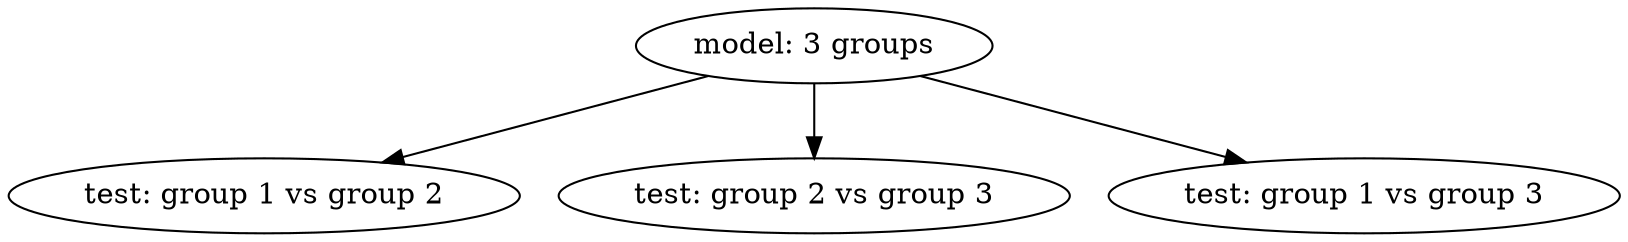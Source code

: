 digraph G {
  "model: 3 groups" -> "test: group 1 vs group 2";
  "model: 3 groups" -> "test: group 2 vs group 3";
  "model: 3 groups" -> "test: group 1 vs group 3";
}
